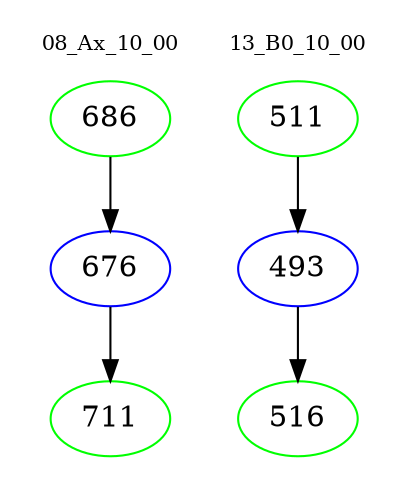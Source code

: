 digraph{
subgraph cluster_0 {
color = white
label = "08_Ax_10_00";
fontsize=10;
T0_686 [label="686", color="green"]
T0_686 -> T0_676 [color="black"]
T0_676 [label="676", color="blue"]
T0_676 -> T0_711 [color="black"]
T0_711 [label="711", color="green"]
}
subgraph cluster_1 {
color = white
label = "13_B0_10_00";
fontsize=10;
T1_511 [label="511", color="green"]
T1_511 -> T1_493 [color="black"]
T1_493 [label="493", color="blue"]
T1_493 -> T1_516 [color="black"]
T1_516 [label="516", color="green"]
}
}
